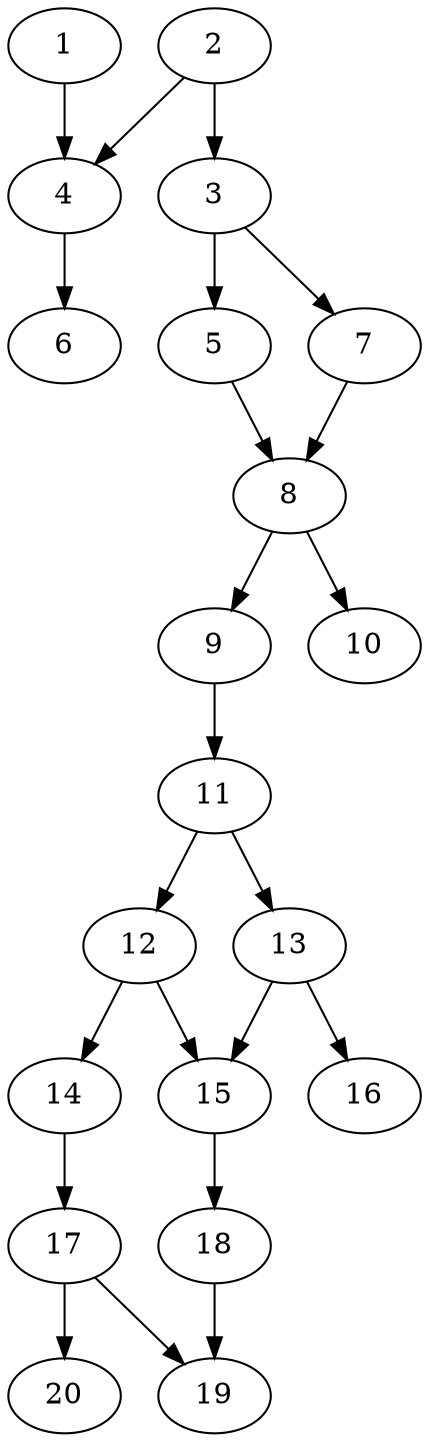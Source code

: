 // DAG automatically generated by daggen at Sat Jul 27 15:35:52 2019
// ./daggen --dot -n 20 --ccr 0.3 --fat 0.4 --regular 0.5 --density 0.6 --mindata 5242880 --maxdata 52428800 
digraph G {
  1 [size="20073813", alpha="0.00", expect_size="6022144"] 
  1 -> 4 [size ="6022144"]
  2 [size="150056960", alpha="0.12", expect_size="45017088"] 
  2 -> 3 [size ="45017088"]
  2 -> 4 [size ="45017088"]
  3 [size="116534613", alpha="0.11", expect_size="34960384"] 
  3 -> 5 [size ="34960384"]
  3 -> 7 [size ="34960384"]
  4 [size="55975253", alpha="0.18", expect_size="16792576"] 
  4 -> 6 [size ="16792576"]
  5 [size="38557013", alpha="0.16", expect_size="11567104"] 
  5 -> 8 [size ="11567104"]
  6 [size="88535040", alpha="0.18", expect_size="26560512"] 
  7 [size="112356693", alpha="0.12", expect_size="33707008"] 
  7 -> 8 [size ="33707008"]
  8 [size="173844480", alpha="0.07", expect_size="52153344"] 
  8 -> 9 [size ="52153344"]
  8 -> 10 [size ="52153344"]
  9 [size="174540800", alpha="0.08", expect_size="52362240"] 
  9 -> 11 [size ="52362240"]
  10 [size="62545920", alpha="0.15", expect_size="18763776"] 
  11 [size="52718933", alpha="0.12", expect_size="15815680"] 
  11 -> 12 [size ="15815680"]
  11 -> 13 [size ="15815680"]
  12 [size="53121707", alpha="0.05", expect_size="15936512"] 
  12 -> 14 [size ="15936512"]
  12 -> 15 [size ="15936512"]
  13 [size="149753173", alpha="0.04", expect_size="44925952"] 
  13 -> 15 [size ="44925952"]
  13 -> 16 [size ="44925952"]
  14 [size="77073067", alpha="0.07", expect_size="23121920"] 
  14 -> 17 [size ="23121920"]
  15 [size="58480640", alpha="0.11", expect_size="17544192"] 
  15 -> 18 [size ="17544192"]
  16 [size="26422613", alpha="0.12", expect_size="7926784"] 
  17 [size="165840213", alpha="0.12", expect_size="49752064"] 
  17 -> 19 [size ="49752064"]
  17 -> 20 [size ="49752064"]
  18 [size="99761493", alpha="0.20", expect_size="29928448"] 
  18 -> 19 [size ="29928448"]
  19 [size="154664960", alpha="0.11", expect_size="46399488"] 
  20 [size="59965440", alpha="0.17", expect_size="17989632"] 
}
